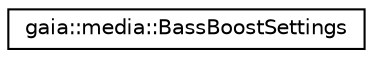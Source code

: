 digraph G
{
  edge [fontname="Helvetica",fontsize="10",labelfontname="Helvetica",labelfontsize="10"];
  node [fontname="Helvetica",fontsize="10",shape=record];
  rankdir=LR;
  Node1 [label="gaia::media::BassBoostSettings",height=0.2,width=0.4,color="black", fillcolor="white", style="filled",URL="$de/d92/classgaia_1_1media_1_1_bass_boost_settings.html"];
}
